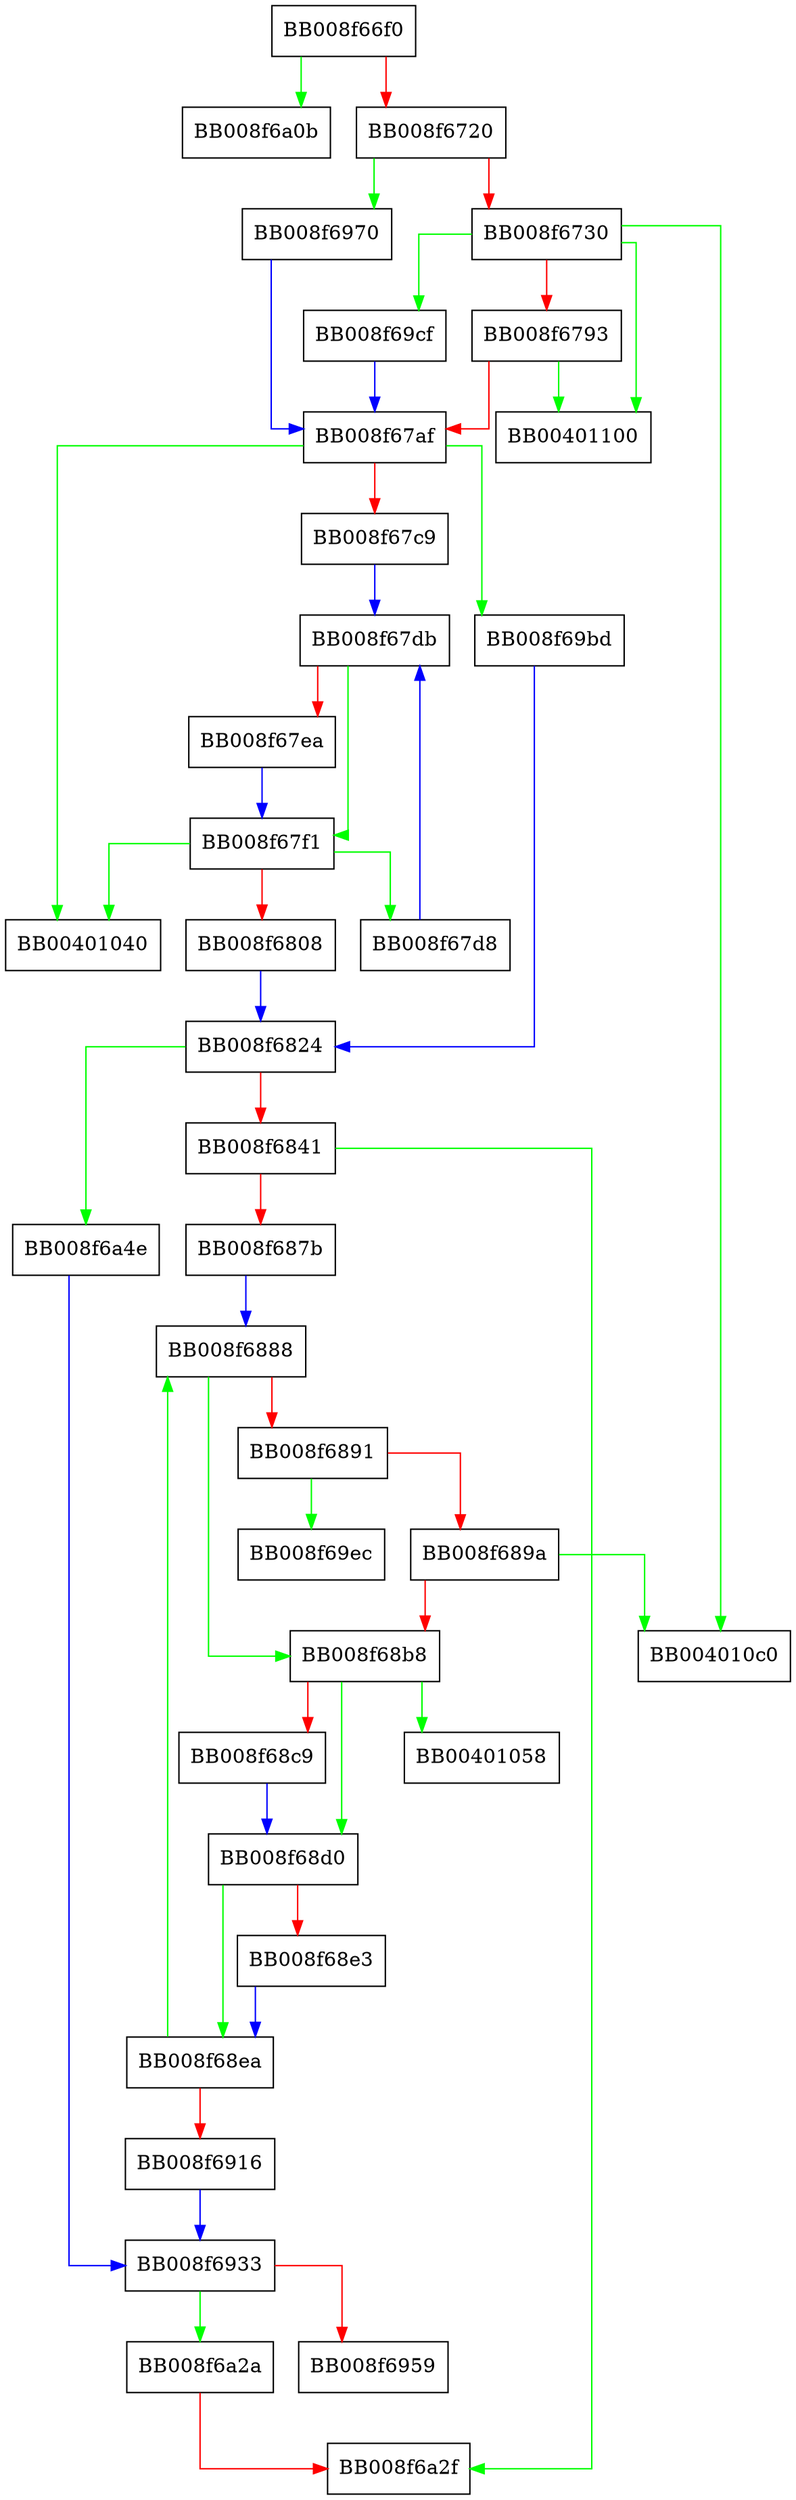 digraph __gconv_get_path {
  node [shape="box"];
  graph [splines=ortho];
  BB008f66f0 -> BB008f6a0b [color="green"];
  BB008f66f0 -> BB008f6720 [color="red"];
  BB008f6720 -> BB008f6970 [color="green"];
  BB008f6720 -> BB008f6730 [color="red"];
  BB008f6730 -> BB00401100 [color="green"];
  BB008f6730 -> BB004010c0 [color="green"];
  BB008f6730 -> BB008f69cf [color="green"];
  BB008f6730 -> BB008f6793 [color="red"];
  BB008f6793 -> BB00401100 [color="green"];
  BB008f6793 -> BB008f67af [color="red"];
  BB008f67af -> BB00401040 [color="green"];
  BB008f67af -> BB008f69bd [color="green"];
  BB008f67af -> BB008f67c9 [color="red"];
  BB008f67c9 -> BB008f67db [color="blue"];
  BB008f67d8 -> BB008f67db [color="blue"];
  BB008f67db -> BB008f67f1 [color="green"];
  BB008f67db -> BB008f67ea [color="red"];
  BB008f67ea -> BB008f67f1 [color="blue"];
  BB008f67f1 -> BB00401040 [color="green"];
  BB008f67f1 -> BB008f67d8 [color="green"];
  BB008f67f1 -> BB008f6808 [color="red"];
  BB008f6808 -> BB008f6824 [color="blue"];
  BB008f6824 -> BB008f6a4e [color="green"];
  BB008f6824 -> BB008f6841 [color="red"];
  BB008f6841 -> BB008f6a2f [color="green"];
  BB008f6841 -> BB008f687b [color="red"];
  BB008f687b -> BB008f6888 [color="blue"];
  BB008f6888 -> BB008f68b8 [color="green"];
  BB008f6888 -> BB008f6891 [color="red"];
  BB008f6891 -> BB008f69ec [color="green"];
  BB008f6891 -> BB008f689a [color="red"];
  BB008f689a -> BB004010c0 [color="green"];
  BB008f689a -> BB008f68b8 [color="red"];
  BB008f68b8 -> BB00401058 [color="green"];
  BB008f68b8 -> BB008f68d0 [color="green"];
  BB008f68b8 -> BB008f68c9 [color="red"];
  BB008f68c9 -> BB008f68d0 [color="blue"];
  BB008f68d0 -> BB008f68ea [color="green"];
  BB008f68d0 -> BB008f68e3 [color="red"];
  BB008f68e3 -> BB008f68ea [color="blue"];
  BB008f68ea -> BB008f6888 [color="green"];
  BB008f68ea -> BB008f6916 [color="red"];
  BB008f6916 -> BB008f6933 [color="blue"];
  BB008f6933 -> BB008f6a2a [color="green"];
  BB008f6933 -> BB008f6959 [color="red"];
  BB008f6970 -> BB008f67af [color="blue"];
  BB008f69bd -> BB008f6824 [color="blue"];
  BB008f69cf -> BB008f67af [color="blue"];
  BB008f6a2a -> BB008f6a2f [color="red"];
  BB008f6a4e -> BB008f6933 [color="blue"];
}